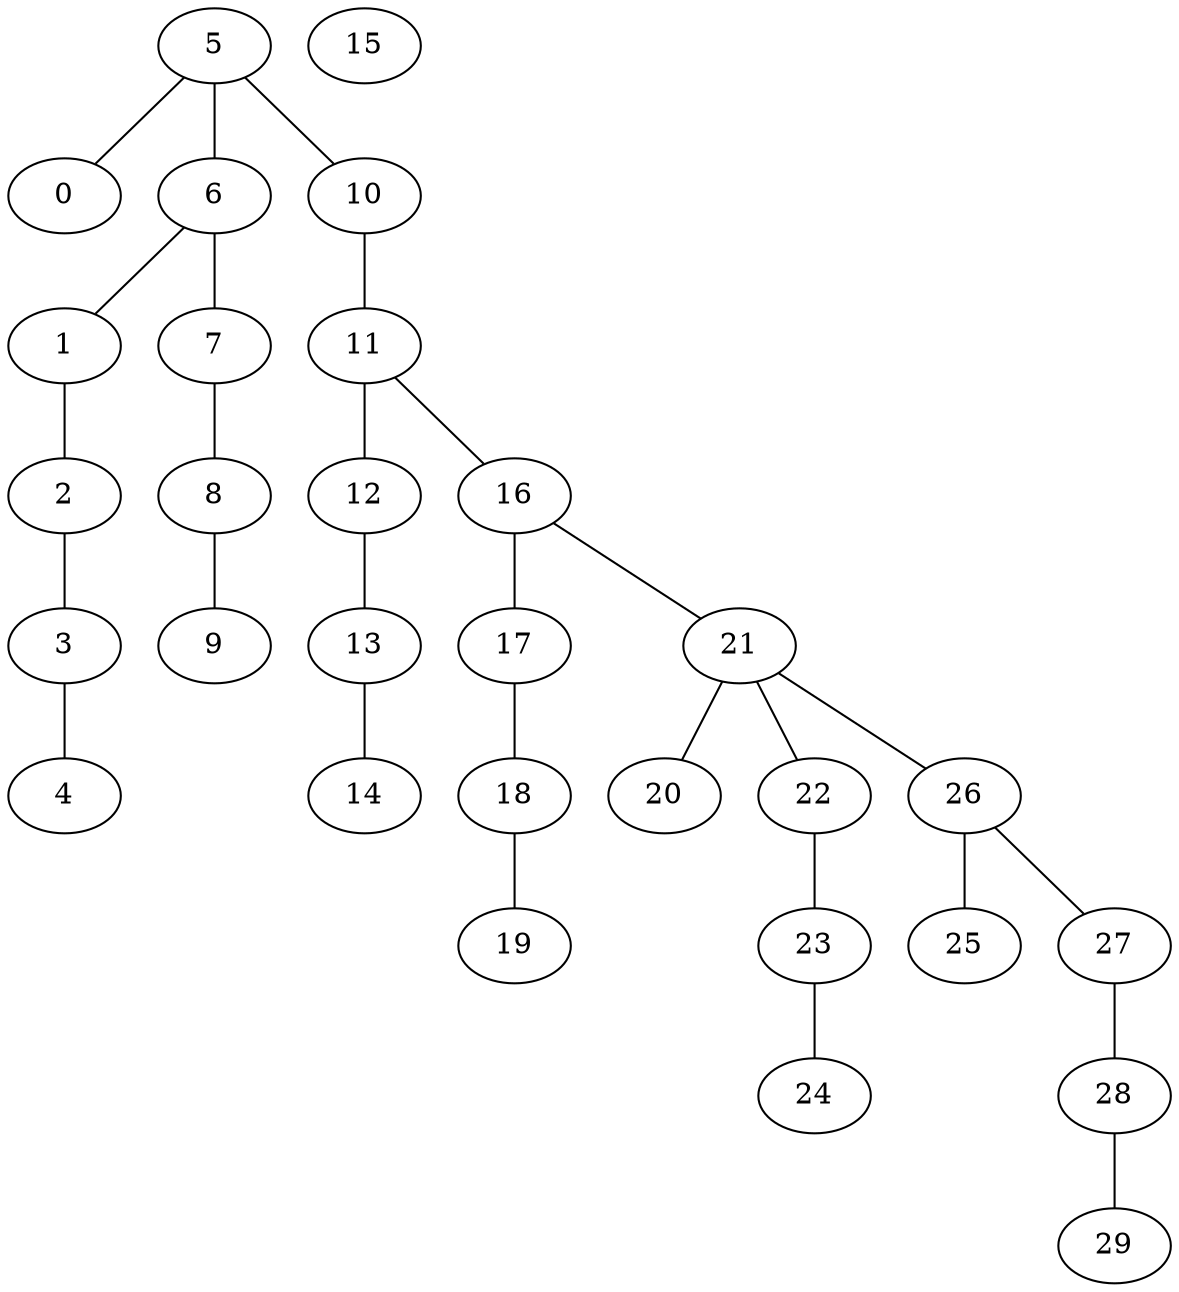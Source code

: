 graph {
	0
	1
	2
	3
	4
	5
	6
	7
	8
	9
	10
	11
	12
	13
	14
	15
	16
	17
	18
	19
	20
	21
	22
	23
	24
	25
	26
	27
	28
	29
	1 -- 2;
	2 -- 3;
	3 -- 4;
	5 -- 10;
	5 -- 6;
	5 -- 0;
	6 -- 7;
	6 -- 1;
	7 -- 8;
	8 -- 9;
	10 -- 11;
	11 -- 16;
	11 -- 12;
	12 -- 13;
	13 -- 14;
	16 -- 21;
	16 -- 17;
	17 -- 18;
	18 -- 19;
	21 -- 26;
	21 -- 22;
	21 -- 20;
	22 -- 23;
	23 -- 24;
	26 -- 27;
	26 -- 25;
	27 -- 28;
	28 -- 29;
}